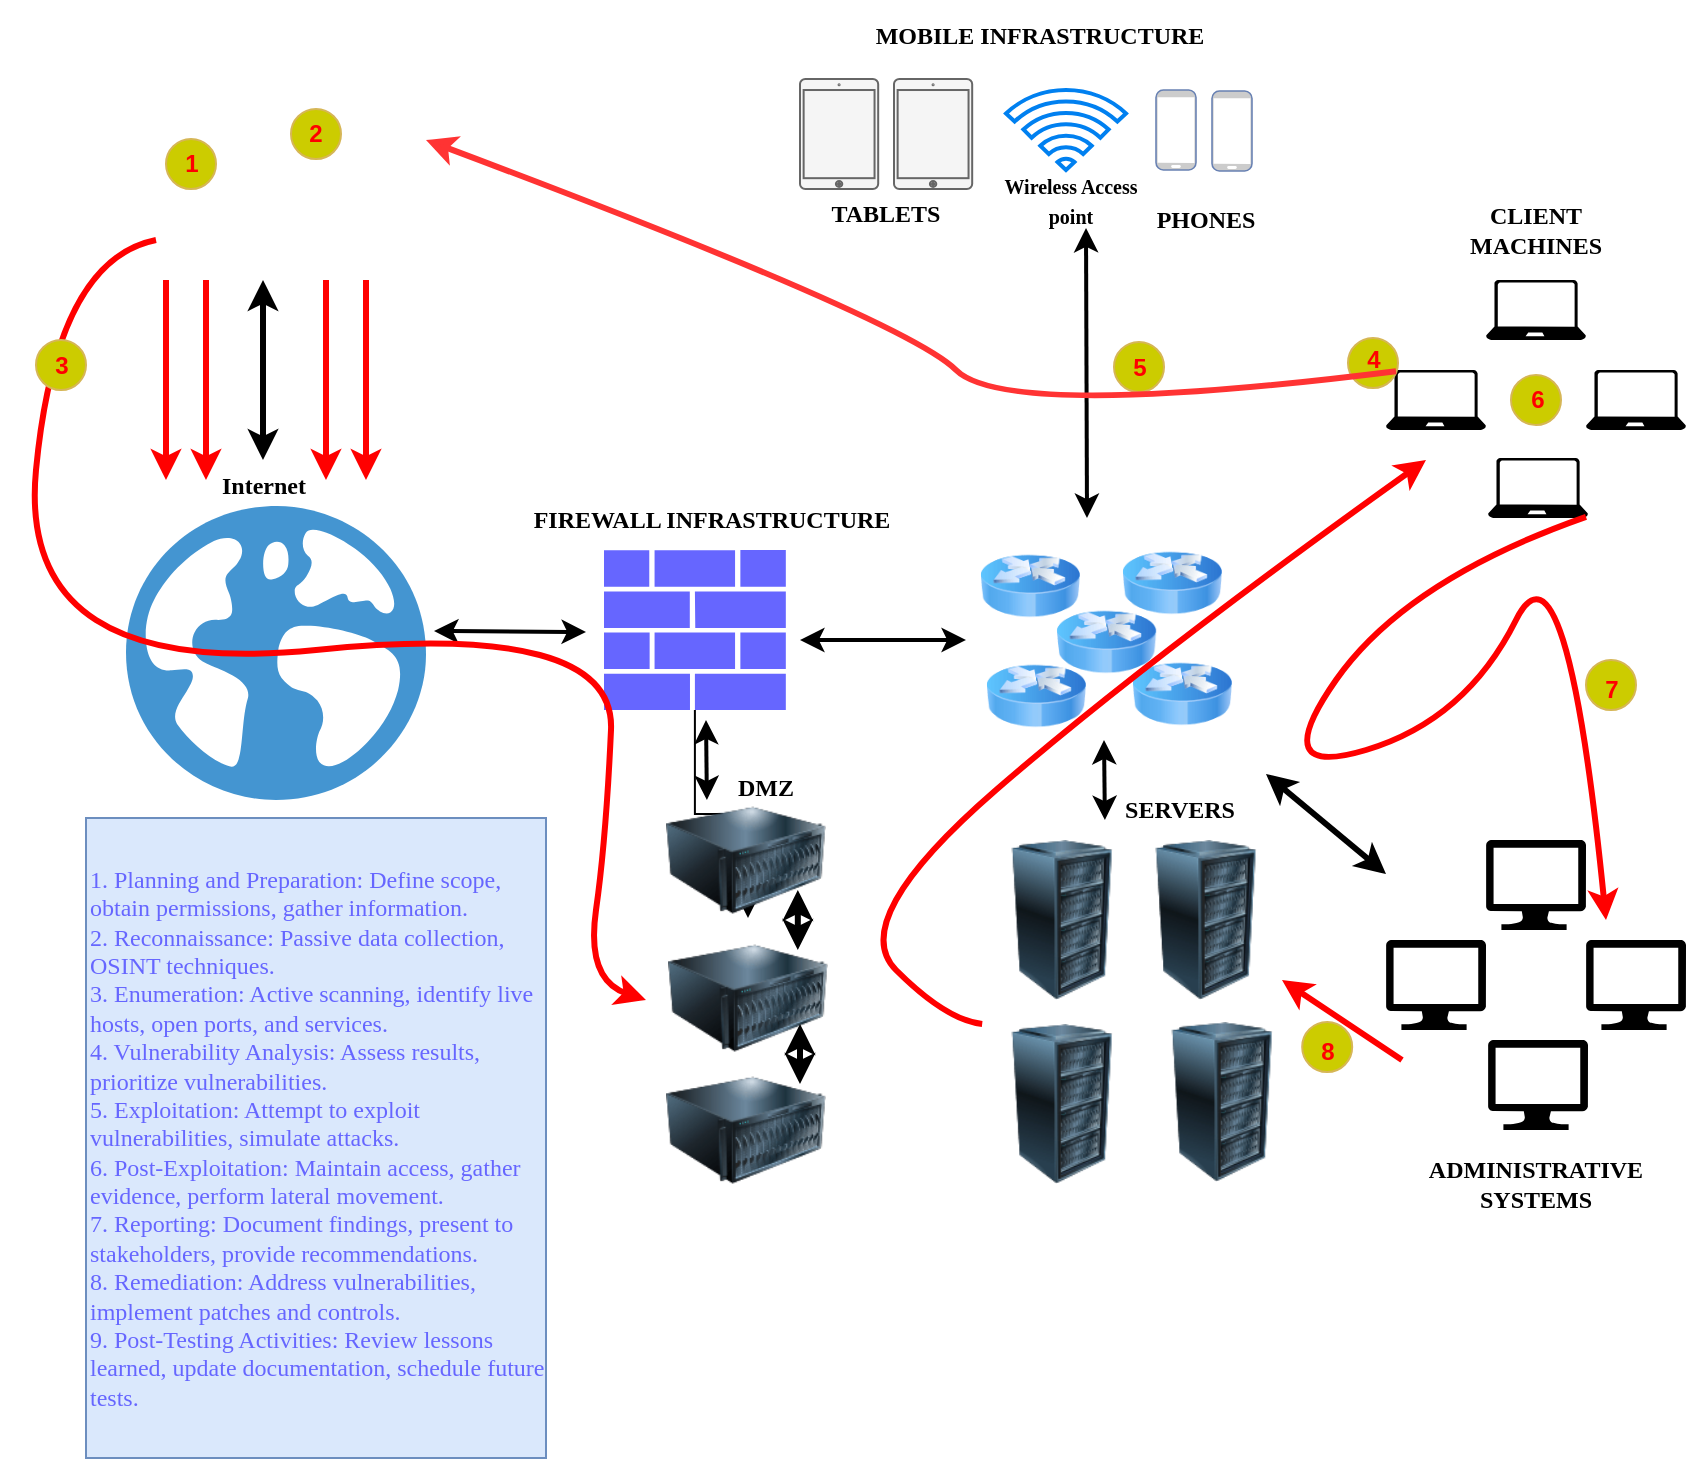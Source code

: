 <mxfile version="23.1.1" type="github">
  <diagram name="Page-1" id="wFSHmHJI-tHECf4Le2p7">
    <mxGraphModel dx="1877" dy="522" grid="0" gridSize="10" guides="1" tooltips="1" connect="1" arrows="1" fold="1" page="1" pageScale="1" pageWidth="827" pageHeight="1169" math="0" shadow="0">
      <root>
        <mxCell id="0" />
        <mxCell id="1" parent="0" />
        <mxCell id="0yzCpg62C6YIVOaD2Nip-1" value="" style="shape=image;html=1;verticalAlign=top;verticalLabelPosition=bottom;labelBackgroundColor=#ffffff;imageAspect=0;aspect=fixed;image=https://cdn1.iconfinder.com/data/icons/ui-essential-17/32/UI_Essential_Outline_2_essential-app-ui-computer-error-128.png" vertex="1" parent="1">
          <mxGeometry x="30" y="20" width="130" height="130" as="geometry" />
        </mxCell>
        <mxCell id="0yzCpg62C6YIVOaD2Nip-2" value="" style="shadow=0;dashed=0;html=1;strokeColor=none;fillColor=#4495D1;labelPosition=center;verticalLabelPosition=bottom;verticalAlign=top;align=center;outlineConnect=0;shape=mxgraph.veeam.globe;" vertex="1" parent="1">
          <mxGeometry x="30" y="273" width="150" height="147" as="geometry" />
        </mxCell>
        <mxCell id="0yzCpg62C6YIVOaD2Nip-4" value="&lt;font face=&quot;Garamond&quot;&gt;&lt;span style=&quot;color: rgb(102, 102, 255); background-color: initial;&quot;&gt;1. Planning and Preparation: Define scope, obtain permissions, gather information.&lt;/span&gt;&lt;br&gt;&lt;span style=&quot;color: rgb(102, 102, 255); background-color: initial;&quot;&gt;2. Reconnaissance: Passive data collection, OSINT techniques.&lt;/span&gt;&lt;br&gt;&lt;span style=&quot;color: rgb(102, 102, 255); background-color: initial;&quot;&gt;3. Enumeration: Active scanning, identify live hosts, open ports, and services.&lt;/span&gt;&lt;br&gt;&lt;span style=&quot;color: rgb(102, 102, 255); background-color: initial;&quot;&gt;4. Vulnerability Analysis: Assess results, prioritize vulnerabilities.&lt;/span&gt;&lt;br&gt;&lt;span style=&quot;color: rgb(102, 102, 255); background-color: initial;&quot;&gt;5. Exploitation: Attempt to exploit vulnerabilities, simulate attacks.&lt;/span&gt;&lt;br&gt;&lt;span style=&quot;color: rgb(102, 102, 255); background-color: initial;&quot;&gt;6. Post-Exploitation: Maintain access, gather evidence, perform lateral movement.&lt;/span&gt;&lt;br&gt;&lt;span style=&quot;color: rgb(102, 102, 255); background-color: initial;&quot;&gt;7. Reporting: Document findings, present to stakeholders, provide recommendations.&lt;/span&gt;&lt;br&gt;&lt;span style=&quot;color: rgb(102, 102, 255); background-color: initial;&quot;&gt;8. Remediation: Address vulnerabilities, implement patches and controls.&lt;/span&gt;&lt;br&gt;&lt;span style=&quot;color: rgb(102, 102, 255); background-color: initial;&quot;&gt;9. Post-Testing Activities: Review lessons learned, update documentation, schedule future tests.&lt;/span&gt;&lt;/font&gt;" style="text;html=1;strokeColor=#6c8ebf;fillColor=#dae8fc;align=left;verticalAlign=middle;whiteSpace=wrap;rounded=0;" vertex="1" parent="1">
          <mxGeometry x="10" y="429" width="230" height="320" as="geometry" />
        </mxCell>
        <mxCell id="0yzCpg62C6YIVOaD2Nip-34" value="" style="edgeStyle=orthogonalEdgeStyle;rounded=0;orthogonalLoop=1;jettySize=auto;html=1;" edge="1" parent="1" source="0yzCpg62C6YIVOaD2Nip-5" target="0yzCpg62C6YIVOaD2Nip-24">
          <mxGeometry relative="1" as="geometry" />
        </mxCell>
        <mxCell id="0yzCpg62C6YIVOaD2Nip-5" value="" style="sketch=0;aspect=fixed;pointerEvents=1;shadow=0;dashed=0;html=1;strokeColor=none;labelPosition=center;verticalLabelPosition=bottom;verticalAlign=top;align=center;fillColor=#6666FF;shape=mxgraph.mscae.enterprise.firewall" vertex="1" parent="1">
          <mxGeometry x="269" y="295" width="90.91" height="80" as="geometry" />
        </mxCell>
        <mxCell id="0yzCpg62C6YIVOaD2Nip-6" value="" style="html=1;verticalLabelPosition=bottom;align=center;labelBackgroundColor=#ffffff;verticalAlign=top;strokeWidth=2;strokeColor=#0080F0;shadow=0;dashed=0;shape=mxgraph.ios7.icons.wifi;pointerEvents=1" vertex="1" parent="1">
          <mxGeometry x="470" y="65" width="60" height="40" as="geometry" />
        </mxCell>
        <mxCell id="0yzCpg62C6YIVOaD2Nip-7" value="" style="html=1;verticalLabelPosition=bottom;labelBackgroundColor=#ffffff;verticalAlign=top;shadow=0;dashed=0;strokeWidth=1;shape=mxgraph.ios7.misc.ipad7inch;strokeColor=#666666;fillColor=#f5f5f5;fontColor=#333333;" vertex="1" parent="1">
          <mxGeometry x="367" y="59.5" width="39.09" height="55" as="geometry" />
        </mxCell>
        <mxCell id="0yzCpg62C6YIVOaD2Nip-8" value="" style="html=1;verticalLabelPosition=bottom;labelBackgroundColor=#ffffff;verticalAlign=top;shadow=0;dashed=0;strokeWidth=1;shape=mxgraph.ios7.misc.ipad7inch;strokeColor=#666666;fillColor=#f5f5f5;fontColor=#333333;" vertex="1" parent="1">
          <mxGeometry x="414" y="59.5" width="39.09" height="55" as="geometry" />
        </mxCell>
        <mxCell id="0yzCpg62C6YIVOaD2Nip-9" value="" style="fontColor=#0066CC;verticalAlign=top;verticalLabelPosition=bottom;labelPosition=center;align=center;html=1;outlineConnect=0;fillColor=#CCCCCC;strokeColor=#6881B3;gradientColor=none;gradientDirection=north;strokeWidth=2;shape=mxgraph.networks.mobile;" vertex="1" parent="1">
          <mxGeometry x="545" y="65" width="20" height="40" as="geometry" />
        </mxCell>
        <mxCell id="0yzCpg62C6YIVOaD2Nip-10" value="" style="fontColor=#0066CC;verticalAlign=top;verticalLabelPosition=bottom;labelPosition=center;align=center;html=1;outlineConnect=0;fillColor=#CCCCCC;strokeColor=#6881B3;gradientColor=none;gradientDirection=north;strokeWidth=2;shape=mxgraph.networks.mobile;" vertex="1" parent="1">
          <mxGeometry x="573" y="65.5" width="20" height="40" as="geometry" />
        </mxCell>
        <mxCell id="0yzCpg62C6YIVOaD2Nip-11" value="" style="endArrow=classic;html=1;rounded=0;strokeWidth=3;strokeColor=#FF0000;" edge="1" parent="1">
          <mxGeometry width="50" height="50" relative="1" as="geometry">
            <mxPoint x="50" y="160" as="sourcePoint" />
            <mxPoint x="50" y="260" as="targetPoint" />
          </mxGeometry>
        </mxCell>
        <mxCell id="0yzCpg62C6YIVOaD2Nip-12" value="" style="endArrow=classic;html=1;rounded=0;strokeWidth=3;strokeColor=#FF0000;" edge="1" parent="1">
          <mxGeometry width="50" height="50" relative="1" as="geometry">
            <mxPoint x="70" y="160" as="sourcePoint" />
            <mxPoint x="70" y="260" as="targetPoint" />
          </mxGeometry>
        </mxCell>
        <mxCell id="0yzCpg62C6YIVOaD2Nip-13" value="" style="endArrow=classic;html=1;rounded=0;strokeWidth=3;strokeColor=#FF0000;" edge="1" parent="1">
          <mxGeometry width="50" height="50" relative="1" as="geometry">
            <mxPoint x="130" y="160" as="sourcePoint" />
            <mxPoint x="130" y="260" as="targetPoint" />
          </mxGeometry>
        </mxCell>
        <mxCell id="0yzCpg62C6YIVOaD2Nip-14" value="" style="endArrow=classic;html=1;rounded=0;strokeWidth=3;strokeColor=#FF0000;" edge="1" parent="1">
          <mxGeometry width="50" height="50" relative="1" as="geometry">
            <mxPoint x="150" y="160" as="sourcePoint" />
            <mxPoint x="150" y="260" as="targetPoint" />
          </mxGeometry>
        </mxCell>
        <mxCell id="0yzCpg62C6YIVOaD2Nip-15" value="" style="endArrow=classic;startArrow=classic;html=1;rounded=0;strokeColor=default;strokeWidth=3;" edge="1" parent="1">
          <mxGeometry width="50" height="50" relative="1" as="geometry">
            <mxPoint x="98.5" y="250" as="sourcePoint" />
            <mxPoint x="98.5" y="160" as="targetPoint" />
          </mxGeometry>
        </mxCell>
        <mxCell id="0yzCpg62C6YIVOaD2Nip-16" value="" style="endArrow=classic;startArrow=classic;html=1;rounded=0;strokeWidth=2;" edge="1" parent="1">
          <mxGeometry width="50" height="50" relative="1" as="geometry">
            <mxPoint x="367" y="340" as="sourcePoint" />
            <mxPoint x="450" y="340" as="targetPoint" />
          </mxGeometry>
        </mxCell>
        <mxCell id="0yzCpg62C6YIVOaD2Nip-17" value="" style="endArrow=classic;startArrow=classic;html=1;rounded=0;strokeWidth=2;" edge="1" parent="1">
          <mxGeometry width="50" height="50" relative="1" as="geometry">
            <mxPoint x="184" y="335.5" as="sourcePoint" />
            <mxPoint x="260" y="336" as="targetPoint" />
          </mxGeometry>
        </mxCell>
        <mxCell id="0yzCpg62C6YIVOaD2Nip-18" value="" style="endArrow=classic;startArrow=classic;html=1;rounded=0;strokeWidth=2;exitX=0.86;exitY=0.088;exitDx=0;exitDy=0;exitPerimeter=0;" edge="1" parent="1">
          <mxGeometry width="50" height="50" relative="1" as="geometry">
            <mxPoint x="510.5" y="279.0" as="sourcePoint" />
            <mxPoint x="510" y="133.96" as="targetPoint" />
            <Array as="points" />
          </mxGeometry>
        </mxCell>
        <mxCell id="0yzCpg62C6YIVOaD2Nip-19" value="" style="endArrow=classic;startArrow=classic;html=1;rounded=0;strokeWidth=2;" edge="1" parent="1">
          <mxGeometry width="50" height="50" relative="1" as="geometry">
            <mxPoint x="320.45" y="420" as="sourcePoint" />
            <mxPoint x="320" y="380" as="targetPoint" />
          </mxGeometry>
        </mxCell>
        <mxCell id="0yzCpg62C6YIVOaD2Nip-22" value="" style="image;html=1;image=img/lib/clip_art/computers/Server_Rack_128x128.png" vertex="1" parent="1">
          <mxGeometry x="458.09" y="440" width="80" height="80" as="geometry" />
        </mxCell>
        <mxCell id="0yzCpg62C6YIVOaD2Nip-23" value="" style="image;html=1;image=img/lib/clip_art/computers/Server_128x128.png" vertex="1" parent="1">
          <mxGeometry x="300" y="410" width="80" height="80" as="geometry" />
        </mxCell>
        <mxCell id="0yzCpg62C6YIVOaD2Nip-24" value="" style="image;html=1;image=img/lib/clip_art/computers/Server_128x128.png" vertex="1" parent="1">
          <mxGeometry x="301" y="479" width="80" height="80" as="geometry" />
        </mxCell>
        <mxCell id="0yzCpg62C6YIVOaD2Nip-25" value="" style="image;html=1;image=img/lib/clip_art/computers/Server_128x128.png" vertex="1" parent="1">
          <mxGeometry x="300" y="545" width="80" height="80" as="geometry" />
        </mxCell>
        <mxCell id="0yzCpg62C6YIVOaD2Nip-26" value="" style="image;html=1;image=img/lib/clip_art/computers/Server_Rack_128x128.png" vertex="1" parent="1">
          <mxGeometry x="538.09" y="531" width="80" height="80" as="geometry" />
        </mxCell>
        <mxCell id="0yzCpg62C6YIVOaD2Nip-27" value="" style="image;html=1;image=img/lib/clip_art/computers/Server_Rack_128x128.png" vertex="1" parent="1">
          <mxGeometry x="530" y="440" width="80" height="80" as="geometry" />
        </mxCell>
        <mxCell id="0yzCpg62C6YIVOaD2Nip-28" value="" style="image;html=1;image=img/lib/clip_art/computers/Server_Rack_128x128.png" vertex="1" parent="1">
          <mxGeometry x="458.09" y="532" width="80" height="80" as="geometry" />
        </mxCell>
        <mxCell id="0yzCpg62C6YIVOaD2Nip-29" value="" style="image;html=1;image=img/lib/clip_art/networking/Router_Icon_128x128.png" vertex="1" parent="1">
          <mxGeometry x="457" y="273" width="50" height="80" as="geometry" />
        </mxCell>
        <mxCell id="0yzCpg62C6YIVOaD2Nip-30" value="" style="image;html=1;image=img/lib/clip_art/networking/Router_Icon_128x128.png" vertex="1" parent="1">
          <mxGeometry x="495.09" y="301" width="50" height="80" as="geometry" />
        </mxCell>
        <mxCell id="0yzCpg62C6YIVOaD2Nip-31" value="" style="image;html=1;image=img/lib/clip_art/networking/Router_Icon_128x128.png" vertex="1" parent="1">
          <mxGeometry x="460" y="328" width="50" height="80" as="geometry" />
        </mxCell>
        <mxCell id="0yzCpg62C6YIVOaD2Nip-32" value="" style="image;html=1;image=img/lib/clip_art/networking/Router_Icon_128x128.png" vertex="1" parent="1">
          <mxGeometry x="533" y="327" width="50" height="80" as="geometry" />
        </mxCell>
        <mxCell id="0yzCpg62C6YIVOaD2Nip-33" value="" style="image;html=1;image=img/lib/clip_art/networking/Router_Icon_128x128.png" vertex="1" parent="1">
          <mxGeometry x="528" y="273" width="50" height="77" as="geometry" />
        </mxCell>
        <mxCell id="0yzCpg62C6YIVOaD2Nip-35" value="" style="endArrow=classic;startArrow=classic;html=1;rounded=0;strokeWidth=2;" edge="1" parent="1">
          <mxGeometry width="50" height="50" relative="1" as="geometry">
            <mxPoint x="519.45" y="430" as="sourcePoint" />
            <mxPoint x="519" y="390" as="targetPoint" />
          </mxGeometry>
        </mxCell>
        <mxCell id="0yzCpg62C6YIVOaD2Nip-36" value="" style="verticalLabelPosition=bottom;html=1;verticalAlign=top;align=center;strokeColor=none;fillColor=#000000;shape=mxgraph.azure.laptop;pointerEvents=1;" vertex="1" parent="1">
          <mxGeometry x="710" y="160" width="50" height="30" as="geometry" />
        </mxCell>
        <mxCell id="0yzCpg62C6YIVOaD2Nip-44" value="" style="verticalLabelPosition=bottom;html=1;verticalAlign=top;align=center;strokeColor=none;fillColor=#000000;shape=mxgraph.azure.laptop;pointerEvents=1;" vertex="1" parent="1">
          <mxGeometry x="660" y="205" width="50" height="30" as="geometry" />
        </mxCell>
        <mxCell id="0yzCpg62C6YIVOaD2Nip-45" value="" style="verticalLabelPosition=bottom;html=1;verticalAlign=top;align=center;strokeColor=none;fillColor=#000000;shape=mxgraph.azure.laptop;pointerEvents=1;" vertex="1" parent="1">
          <mxGeometry x="760" y="205" width="50" height="30" as="geometry" />
        </mxCell>
        <mxCell id="0yzCpg62C6YIVOaD2Nip-46" value="" style="verticalLabelPosition=bottom;html=1;verticalAlign=top;align=center;strokeColor=none;fillColor=#000000;shape=mxgraph.azure.laptop;pointerEvents=1;" vertex="1" parent="1">
          <mxGeometry x="711" y="249" width="50" height="30" as="geometry" />
        </mxCell>
        <mxCell id="0yzCpg62C6YIVOaD2Nip-47" value="" style="verticalLabelPosition=bottom;html=1;verticalAlign=top;align=center;strokeColor=none;fillColor=#000000;shape=mxgraph.azure.computer;pointerEvents=1;" vertex="1" parent="1">
          <mxGeometry x="710" y="440" width="50" height="45" as="geometry" />
        </mxCell>
        <mxCell id="0yzCpg62C6YIVOaD2Nip-48" value="" style="verticalLabelPosition=bottom;html=1;verticalAlign=top;align=center;strokeColor=none;fillColor=#000000;shape=mxgraph.azure.computer;pointerEvents=1;" vertex="1" parent="1">
          <mxGeometry x="711" y="540" width="50" height="45" as="geometry" />
        </mxCell>
        <mxCell id="0yzCpg62C6YIVOaD2Nip-49" value="" style="verticalLabelPosition=bottom;html=1;verticalAlign=top;align=center;strokeColor=none;fillColor=#000000;shape=mxgraph.azure.computer;pointerEvents=1;" vertex="1" parent="1">
          <mxGeometry x="760" y="490" width="50" height="45" as="geometry" />
        </mxCell>
        <mxCell id="0yzCpg62C6YIVOaD2Nip-50" value="" style="verticalLabelPosition=bottom;html=1;verticalAlign=top;align=center;strokeColor=none;fillColor=#000000;shape=mxgraph.azure.computer;pointerEvents=1;" vertex="1" parent="1">
          <mxGeometry x="660" y="490" width="50" height="45" as="geometry" />
        </mxCell>
        <mxCell id="0yzCpg62C6YIVOaD2Nip-53" value="" style="curved=1;endArrow=classic;html=1;rounded=0;strokeColor=#FF0000;strokeWidth=3;" edge="1" parent="1">
          <mxGeometry width="50" height="50" relative="1" as="geometry">
            <mxPoint x="45" y="140" as="sourcePoint" />
            <mxPoint x="290" y="520" as="targetPoint" />
            <Array as="points">
              <mxPoint x="-5" y="150" />
              <mxPoint x="-25" y="360" />
              <mxPoint x="275" y="330" />
              <mxPoint x="270" y="440" />
              <mxPoint x="260" y="510" />
            </Array>
          </mxGeometry>
        </mxCell>
        <mxCell id="0yzCpg62C6YIVOaD2Nip-54" value="" style="curved=1;endArrow=classic;html=1;rounded=0;strokeColor=#FF0000;strokeWidth=3;exitX=0;exitY=0;exitDx=0;exitDy=0;" edge="1" parent="1" source="0yzCpg62C6YIVOaD2Nip-28">
          <mxGeometry width="50" height="50" relative="1" as="geometry">
            <mxPoint x="390" y="530" as="sourcePoint" />
            <mxPoint x="680" y="250" as="targetPoint" />
            <Array as="points">
              <mxPoint x="440" y="530" />
              <mxPoint x="390" y="480" />
              <mxPoint x="540" y="350" />
            </Array>
          </mxGeometry>
        </mxCell>
        <mxCell id="0yzCpg62C6YIVOaD2Nip-57" value="" style="curved=1;endArrow=classic;html=1;rounded=0;strokeColor=#FF0000;strokeWidth=3;exitX=0.98;exitY=0.98;exitDx=0;exitDy=0;exitPerimeter=0;" edge="1" parent="1" source="0yzCpg62C6YIVOaD2Nip-46">
          <mxGeometry width="50" height="50" relative="1" as="geometry">
            <mxPoint x="680" y="340" as="sourcePoint" />
            <mxPoint x="770" y="480" as="targetPoint" />
            <Array as="points">
              <mxPoint x="670" y="310" />
              <mxPoint x="600" y="410" />
              <mxPoint x="700" y="380" />
              <mxPoint x="750" y="280" />
            </Array>
          </mxGeometry>
        </mxCell>
        <mxCell id="0yzCpg62C6YIVOaD2Nip-58" value="" style="endArrow=classic;startArrow=classic;html=1;rounded=0;strokeWidth=3;" edge="1" parent="1">
          <mxGeometry width="50" height="50" relative="1" as="geometry">
            <mxPoint x="600" y="407" as="sourcePoint" />
            <mxPoint x="660" y="457" as="targetPoint" />
          </mxGeometry>
        </mxCell>
        <mxCell id="0yzCpg62C6YIVOaD2Nip-59" value="" style="endArrow=classic;html=1;rounded=0;strokeWidth=3;strokeColor=#FF0000;" edge="1" parent="1">
          <mxGeometry width="50" height="50" relative="1" as="geometry">
            <mxPoint x="668" y="550" as="sourcePoint" />
            <mxPoint x="608" y="510" as="targetPoint" />
          </mxGeometry>
        </mxCell>
        <mxCell id="0yzCpg62C6YIVOaD2Nip-60" value="&lt;b&gt;&lt;font face=&quot;Comic Sans MS&quot;&gt;Internet&lt;/font&gt;&lt;/b&gt;" style="text;html=1;strokeColor=none;fillColor=none;align=center;verticalAlign=middle;whiteSpace=wrap;rounded=0;" vertex="1" parent="1">
          <mxGeometry x="69" y="248" width="60" height="30" as="geometry" />
        </mxCell>
        <mxCell id="0yzCpg62C6YIVOaD2Nip-61" value="&lt;b&gt;&lt;font face=&quot;Comic Sans MS&quot;&gt;MOBILE INFRASTRUCTURE&lt;/font&gt;&lt;/b&gt;" style="text;html=1;strokeColor=none;fillColor=none;align=center;verticalAlign=middle;whiteSpace=wrap;rounded=0;" vertex="1" parent="1">
          <mxGeometry x="387" y="23" width="200" height="30" as="geometry" />
        </mxCell>
        <mxCell id="0yzCpg62C6YIVOaD2Nip-62" value="&lt;b&gt;&lt;font face=&quot;Comic Sans MS&quot;&gt;TABLETS&lt;/font&gt;&lt;/b&gt;" style="text;html=1;strokeColor=none;fillColor=none;align=center;verticalAlign=middle;whiteSpace=wrap;rounded=0;" vertex="1" parent="1">
          <mxGeometry x="380" y="112" width="60" height="30" as="geometry" />
        </mxCell>
        <mxCell id="0yzCpg62C6YIVOaD2Nip-63" value="&lt;b&gt;&lt;font face=&quot;Comic Sans MS&quot;&gt;PHONES&lt;/font&gt;&lt;/b&gt;" style="text;html=1;strokeColor=none;fillColor=none;align=center;verticalAlign=middle;whiteSpace=wrap;rounded=0;" vertex="1" parent="1">
          <mxGeometry x="540" y="115" width="60" height="30" as="geometry" />
        </mxCell>
        <mxCell id="0yzCpg62C6YIVOaD2Nip-64" value="" style="endArrow=classic;startArrow=classic;html=1;rounded=0;strokeWidth=3;" edge="1" parent="1">
          <mxGeometry width="50" height="50" relative="1" as="geometry">
            <mxPoint x="365.91" y="495" as="sourcePoint" />
            <mxPoint x="365.91" y="465" as="targetPoint" />
            <Array as="points">
              <mxPoint x="365.91" y="485" />
            </Array>
          </mxGeometry>
        </mxCell>
        <mxCell id="0yzCpg62C6YIVOaD2Nip-66" value="" style="endArrow=classic;startArrow=classic;html=1;rounded=0;strokeWidth=3;" edge="1" parent="1">
          <mxGeometry width="50" height="50" relative="1" as="geometry">
            <mxPoint x="367" y="562" as="sourcePoint" />
            <mxPoint x="367" y="532" as="targetPoint" />
            <Array as="points">
              <mxPoint x="367" y="552" />
            </Array>
          </mxGeometry>
        </mxCell>
        <mxCell id="0yzCpg62C6YIVOaD2Nip-67" value="&lt;b&gt;&lt;font face=&quot;Comic Sans MS&quot;&gt;FIREWALL INFRASTRUCTURE&lt;/font&gt;&lt;/b&gt;" style="text;html=1;strokeColor=none;fillColor=none;align=center;verticalAlign=middle;whiteSpace=wrap;rounded=0;" vertex="1" parent="1">
          <mxGeometry x="226.09" y="265" width="193.91" height="30" as="geometry" />
        </mxCell>
        <mxCell id="0yzCpg62C6YIVOaD2Nip-68" value="&lt;font face=&quot;Comic Sans MS&quot;&gt;&lt;b&gt;DMZ&lt;/b&gt;&lt;/font&gt;" style="text;html=1;strokeColor=none;fillColor=none;align=center;verticalAlign=middle;whiteSpace=wrap;rounded=0;" vertex="1" parent="1">
          <mxGeometry x="320" y="399" width="60" height="30" as="geometry" />
        </mxCell>
        <mxCell id="0yzCpg62C6YIVOaD2Nip-69" value="&lt;b&gt;&lt;font face=&quot;Comic Sans MS&quot;&gt;CLIENT MACHINES&lt;/font&gt;&lt;/b&gt;" style="text;html=1;strokeColor=none;fillColor=none;align=center;verticalAlign=middle;whiteSpace=wrap;rounded=0;" vertex="1" parent="1">
          <mxGeometry x="705" y="120" width="60" height="30" as="geometry" />
        </mxCell>
        <mxCell id="0yzCpg62C6YIVOaD2Nip-70" value="&lt;b&gt;&lt;font face=&quot;Comic Sans MS&quot;&gt;ADMINISTRATIVE SYSTEMS&lt;/font&gt;&lt;/b&gt;" style="text;html=1;strokeColor=none;fillColor=none;align=center;verticalAlign=middle;whiteSpace=wrap;rounded=0;" vertex="1" parent="1">
          <mxGeometry x="660" y="597" width="150" height="30" as="geometry" />
        </mxCell>
        <mxCell id="0yzCpg62C6YIVOaD2Nip-71" value="&lt;b&gt;&lt;font face=&quot;Comic Sans MS&quot;&gt;SERVERS&lt;/font&gt;&lt;/b&gt;" style="text;html=1;strokeColor=none;fillColor=none;align=center;verticalAlign=middle;whiteSpace=wrap;rounded=0;" vertex="1" parent="1">
          <mxGeometry x="527" y="410" width="60" height="30" as="geometry" />
        </mxCell>
        <mxCell id="0yzCpg62C6YIVOaD2Nip-72" value="&lt;b&gt;&lt;font style=&quot;font-size: 10px;&quot; face=&quot;Comic Sans MS&quot;&gt;Wireless Access point&lt;/font&gt;&lt;/b&gt;" style="text;html=1;strokeColor=none;fillColor=none;align=center;verticalAlign=middle;whiteSpace=wrap;rounded=0;" vertex="1" parent="1">
          <mxGeometry x="466" y="105" width="73" height="30" as="geometry" />
        </mxCell>
        <mxCell id="0yzCpg62C6YIVOaD2Nip-73" value="" style="ellipse;whiteSpace=wrap;html=1;aspect=fixed;fillColor=#CCCC00;strokeColor=#d6b656;" vertex="1" parent="1">
          <mxGeometry x="112.5" y="74.5" width="25" height="25" as="geometry" />
        </mxCell>
        <mxCell id="0yzCpg62C6YIVOaD2Nip-79" value="" style="ellipse;whiteSpace=wrap;html=1;aspect=fixed;fillColor=#CCCC00;strokeColor=#d6b656;" vertex="1" parent="1">
          <mxGeometry x="-15" y="190" width="25" height="25" as="geometry" />
        </mxCell>
        <mxCell id="0yzCpg62C6YIVOaD2Nip-80" value="" style="ellipse;whiteSpace=wrap;html=1;aspect=fixed;fillColor=#CCCC00;strokeColor=#d6b656;" vertex="1" parent="1">
          <mxGeometry x="50" y="89.5" width="25" height="25" as="geometry" />
        </mxCell>
        <mxCell id="0yzCpg62C6YIVOaD2Nip-81" value="&lt;b&gt;&lt;font color=&quot;#ff0000&quot;&gt;1&lt;/font&gt;&lt;/b&gt;" style="text;html=1;strokeColor=none;fillColor=none;align=center;verticalAlign=middle;whiteSpace=wrap;rounded=0;" vertex="1" parent="1">
          <mxGeometry x="32.5" y="87" width="60" height="30" as="geometry" />
        </mxCell>
        <mxCell id="0yzCpg62C6YIVOaD2Nip-82" value="&lt;b&gt;&lt;font color=&quot;#ff0000&quot;&gt;2&lt;/font&gt;&lt;/b&gt;" style="text;html=1;strokeColor=none;fillColor=none;align=center;verticalAlign=middle;whiteSpace=wrap;rounded=0;" vertex="1" parent="1">
          <mxGeometry x="95" y="72" width="60" height="30" as="geometry" />
        </mxCell>
        <mxCell id="0yzCpg62C6YIVOaD2Nip-84" value="&lt;b&gt;&lt;font color=&quot;#ff0000&quot;&gt;3&lt;/font&gt;&lt;/b&gt;" style="text;html=1;strokeColor=none;fillColor=none;align=center;verticalAlign=middle;whiteSpace=wrap;rounded=0;" vertex="1" parent="1">
          <mxGeometry x="-32.5" y="187.5" width="60" height="30" as="geometry" />
        </mxCell>
        <mxCell id="0yzCpg62C6YIVOaD2Nip-85" value="" style="ellipse;whiteSpace=wrap;html=1;aspect=fixed;fillColor=#CCCC00;strokeColor=#d6b656;" vertex="1" parent="1">
          <mxGeometry x="618.09" y="531" width="25" height="25" as="geometry" />
        </mxCell>
        <mxCell id="0yzCpg62C6YIVOaD2Nip-86" value="" style="ellipse;whiteSpace=wrap;html=1;aspect=fixed;fillColor=#CCCC00;strokeColor=#d6b656;" vertex="1" parent="1">
          <mxGeometry x="760" y="350" width="25" height="25" as="geometry" />
        </mxCell>
        <mxCell id="0yzCpg62C6YIVOaD2Nip-87" value="" style="ellipse;whiteSpace=wrap;html=1;aspect=fixed;fillColor=#CCCC00;strokeColor=#d6b656;" vertex="1" parent="1">
          <mxGeometry x="722.5" y="207.5" width="25" height="25" as="geometry" />
        </mxCell>
        <mxCell id="0yzCpg62C6YIVOaD2Nip-88" value="" style="ellipse;whiteSpace=wrap;html=1;aspect=fixed;fillColor=#CCCC00;strokeColor=#d6b656;" vertex="1" parent="1">
          <mxGeometry x="524" y="191" width="25" height="25" as="geometry" />
        </mxCell>
        <mxCell id="0yzCpg62C6YIVOaD2Nip-89" value="" style="ellipse;whiteSpace=wrap;html=1;aspect=fixed;fillColor=#CCCC00;strokeColor=#d6b656;" vertex="1" parent="1">
          <mxGeometry x="641" y="189" width="25" height="25" as="geometry" />
        </mxCell>
        <mxCell id="0yzCpg62C6YIVOaD2Nip-90" value="" style="curved=1;endArrow=classic;html=1;rounded=0;exitX=0.1;exitY=0.02;exitDx=0;exitDy=0;exitPerimeter=0;strokeWidth=3;strokeColor=#FF3333;" edge="1" parent="1" source="0yzCpg62C6YIVOaD2Nip-44">
          <mxGeometry width="50" height="50" relative="1" as="geometry">
            <mxPoint x="420" y="230" as="sourcePoint" />
            <mxPoint x="180" y="90" as="targetPoint" />
            <Array as="points">
              <mxPoint x="470" y="230" />
              <mxPoint x="420" y="180" />
            </Array>
          </mxGeometry>
        </mxCell>
        <mxCell id="0yzCpg62C6YIVOaD2Nip-94" value="&lt;b&gt;&lt;font color=&quot;#ff0000&quot;&gt;4&lt;/font&gt;&lt;/b&gt;" style="text;html=1;strokeColor=none;fillColor=none;align=center;verticalAlign=middle;whiteSpace=wrap;rounded=0;" vertex="1" parent="1">
          <mxGeometry x="623.5" y="185" width="60" height="30" as="geometry" />
        </mxCell>
        <mxCell id="0yzCpg62C6YIVOaD2Nip-95" value="&lt;b&gt;&lt;font color=&quot;#ff0000&quot;&gt;5&lt;/font&gt;&lt;/b&gt;" style="text;html=1;strokeColor=none;fillColor=none;align=center;verticalAlign=middle;whiteSpace=wrap;rounded=0;" vertex="1" parent="1">
          <mxGeometry x="507" y="189" width="60" height="30" as="geometry" />
        </mxCell>
        <mxCell id="0yzCpg62C6YIVOaD2Nip-96" value="&lt;b&gt;&lt;font color=&quot;#ff0000&quot;&gt;6&lt;/font&gt;&lt;/b&gt;" style="text;html=1;strokeColor=none;fillColor=none;align=center;verticalAlign=middle;whiteSpace=wrap;rounded=0;" vertex="1" parent="1">
          <mxGeometry x="706" y="205" width="60" height="30" as="geometry" />
        </mxCell>
        <mxCell id="0yzCpg62C6YIVOaD2Nip-99" value="&lt;b&gt;&lt;font color=&quot;#ff0000&quot;&gt;7&lt;/font&gt;&lt;/b&gt;" style="text;html=1;strokeColor=none;fillColor=none;align=center;verticalAlign=middle;whiteSpace=wrap;rounded=0;" vertex="1" parent="1">
          <mxGeometry x="742.5" y="350" width="60" height="30" as="geometry" />
        </mxCell>
        <mxCell id="0yzCpg62C6YIVOaD2Nip-100" value="&lt;b&gt;&lt;font color=&quot;#ff0000&quot;&gt;8&lt;/font&gt;&lt;/b&gt;" style="text;html=1;strokeColor=none;fillColor=none;align=center;verticalAlign=middle;whiteSpace=wrap;rounded=0;" vertex="1" parent="1">
          <mxGeometry x="600.59" y="531" width="60" height="30" as="geometry" />
        </mxCell>
      </root>
    </mxGraphModel>
  </diagram>
</mxfile>
